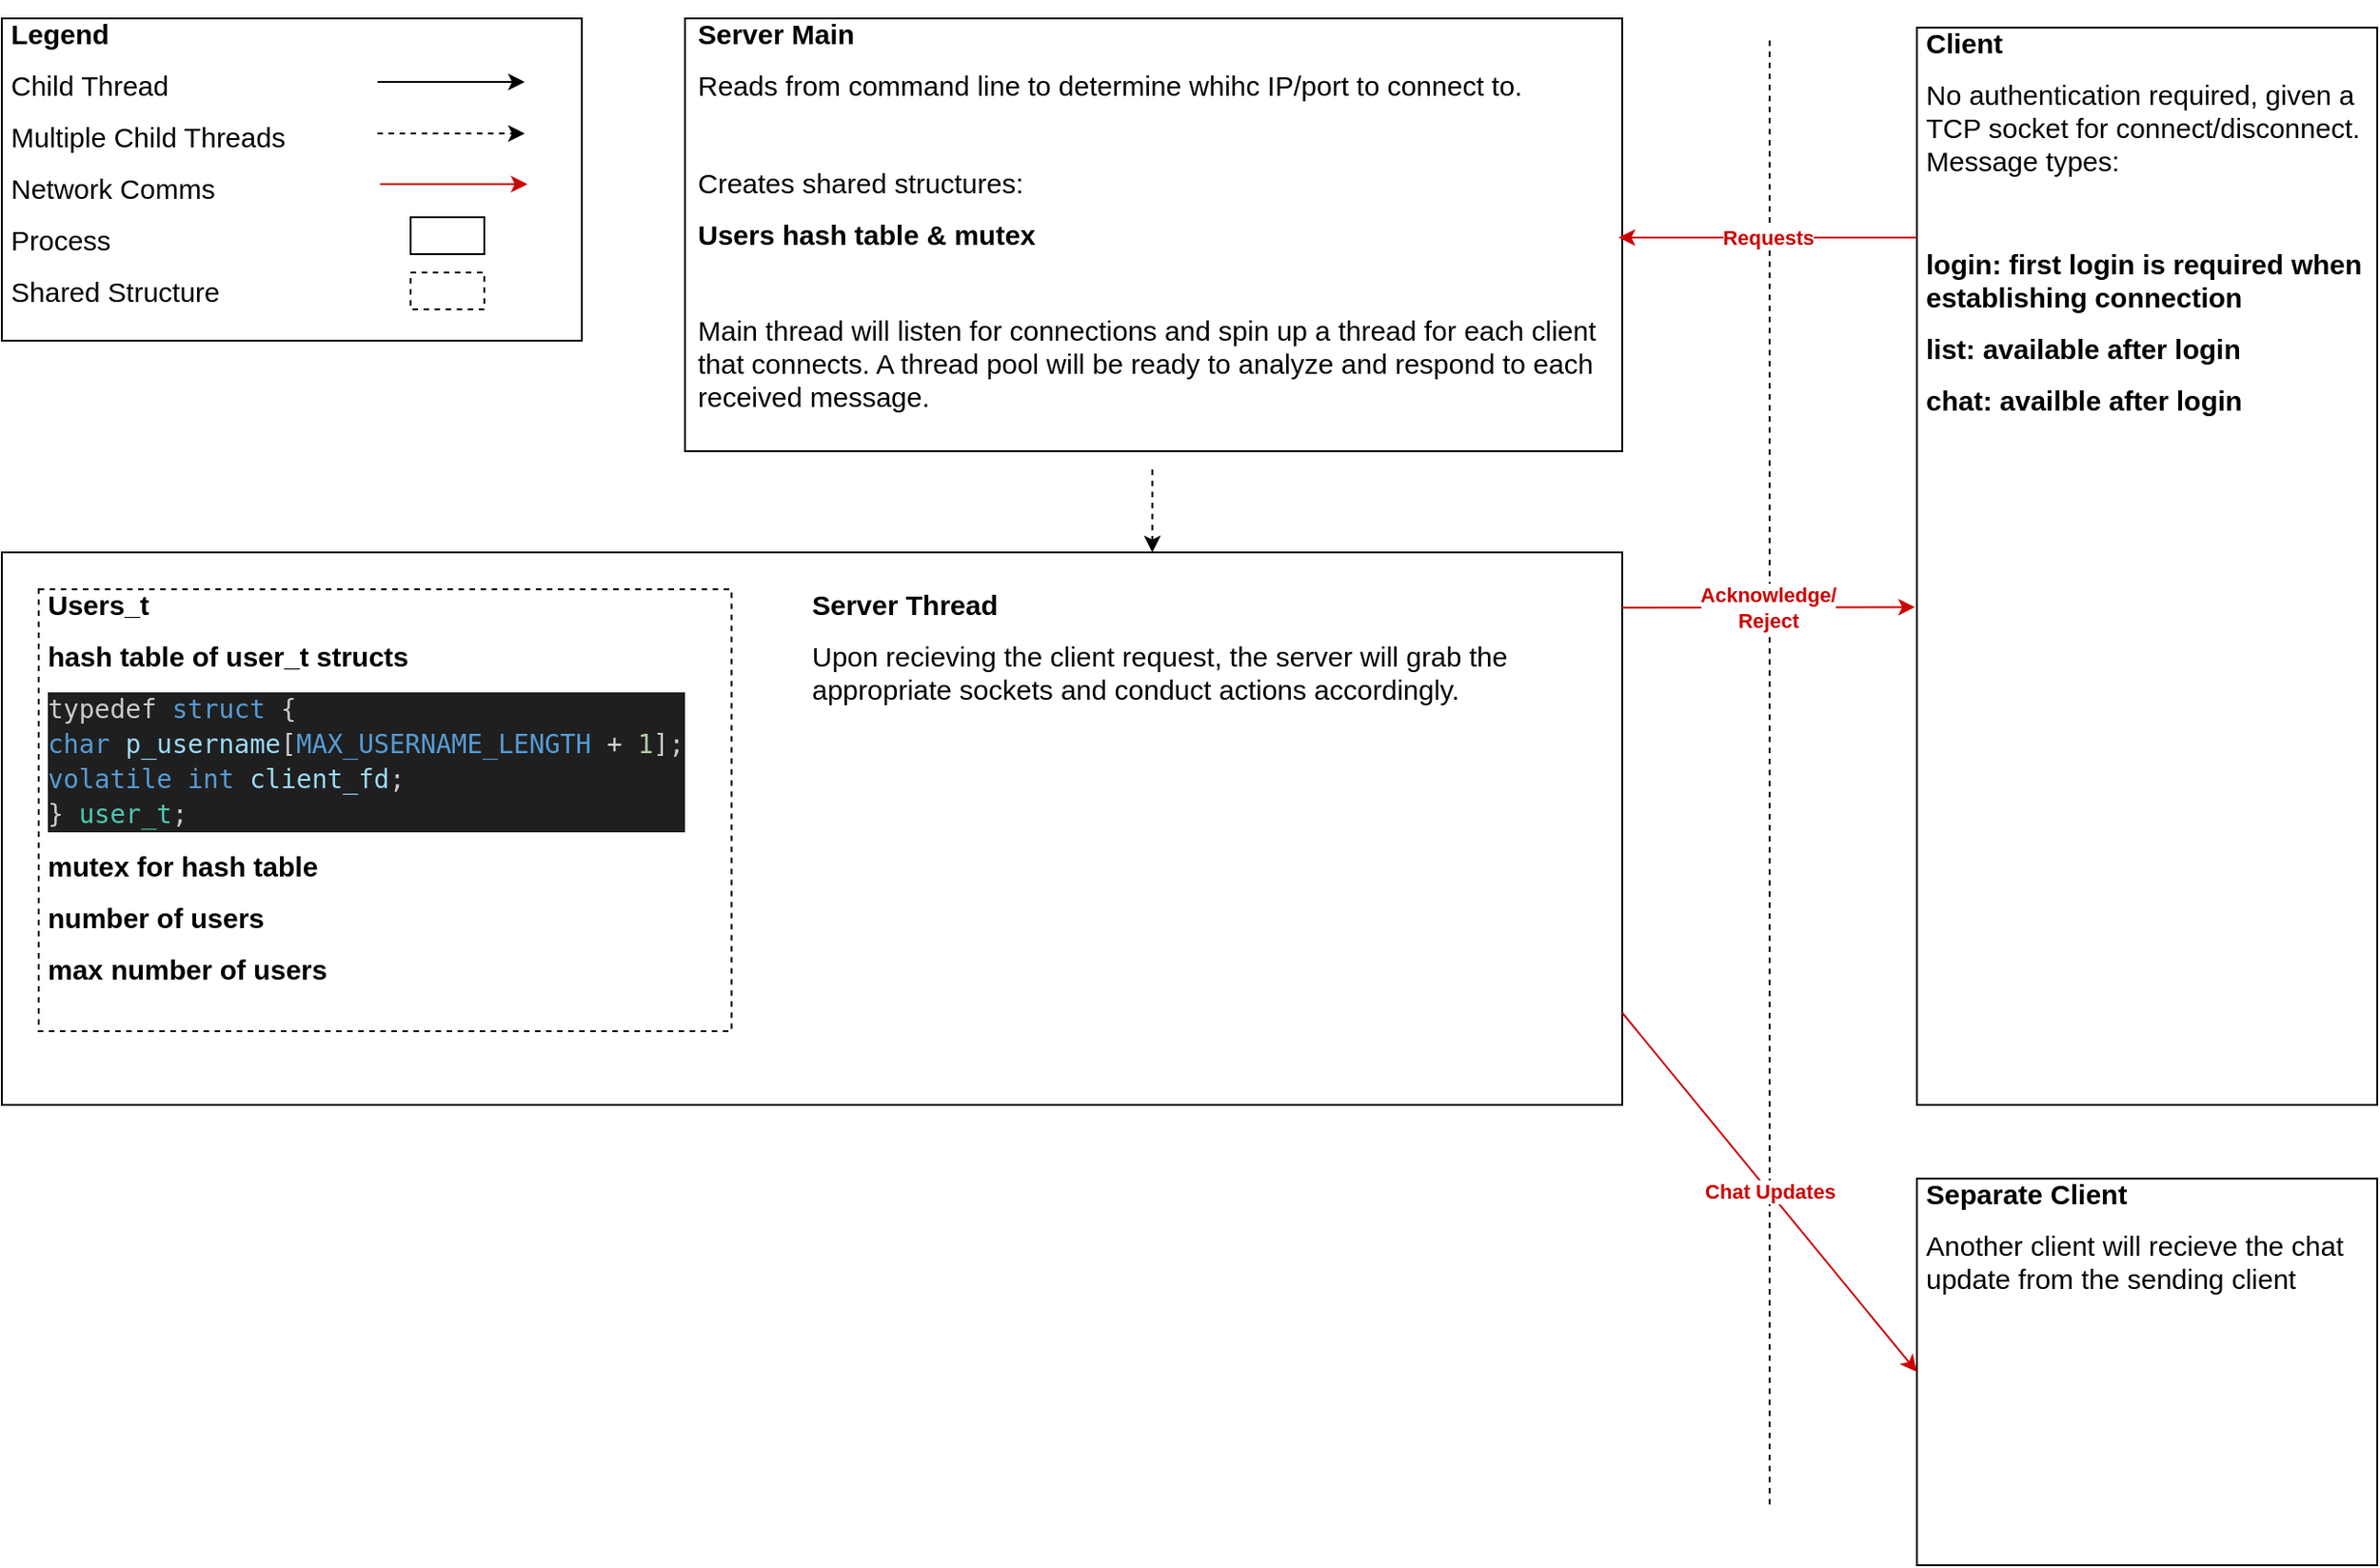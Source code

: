 <mxfile version="14.4.3" type="device"><diagram id="Ne9SOqmesAE6e70fsdCG" name="Page-1"><mxGraphModel dx="2751" dy="1540" grid="0" gridSize="10" guides="1" tooltips="1" connect="1" arrows="1" fold="1" page="0" pageScale="1" pageWidth="850" pageHeight="1100" math="0" shadow="0"><root><mxCell id="0"/><mxCell id="1" parent="0"/><mxCell id="9yf35VctJ28rQgTZBxFI-15" value="&lt;h1 style=&quot;font-size: 15px&quot;&gt;&lt;span&gt;Client&lt;/span&gt;&lt;/h1&gt;&lt;h1 style=&quot;font-size: 15px&quot;&gt;&lt;span style=&quot;font-weight: 400&quot;&gt;No authentication required, given a TCP socket for connect/disconnect. Message types:&lt;/span&gt;&lt;/h1&gt;&lt;h1 style=&quot;font-size: 15px&quot;&gt;&lt;span style=&quot;font-weight: 400&quot;&gt;&lt;br&gt;&lt;/span&gt;&lt;/h1&gt;&lt;h1 style=&quot;font-size: 15px&quot;&gt;login: first login is required when establishing connection&lt;/h1&gt;&lt;h1 style=&quot;font-size: 15px&quot;&gt;list: available after login&lt;/h1&gt;&lt;h1 style=&quot;font-size: 15px&quot;&gt;chat: availble after login&lt;/h1&gt;" style="text;html=1;spacing=5;spacingTop=-20;whiteSpace=wrap;overflow=hidden;rounded=0;fillColor=#ffffff;strokeColor=#000000;" vertex="1" parent="1"><mxGeometry y="-115" width="250" height="585" as="geometry"/></mxCell><mxCell id="9yf35VctJ28rQgTZBxFI-6" value="" style="endArrow=none;dashed=1;html=1;rounded=0;" edge="1" parent="1"><mxGeometry width="50" height="50" relative="1" as="geometry"><mxPoint x="-80" y="687" as="sourcePoint"/><mxPoint x="-80" y="-110" as="targetPoint"/></mxGeometry></mxCell><mxCell id="9yf35VctJ28rQgTZBxFI-12" value="" style="endArrow=classic;html=1;rounded=0;exitX=0.5;exitY=1;exitDx=0;exitDy=0;dashed=1;" edge="1" parent="1"><mxGeometry width="50" height="50" relative="1" as="geometry"><mxPoint x="-415.21" y="125" as="sourcePoint"/><mxPoint x="-415.21" y="170" as="targetPoint"/></mxGeometry></mxCell><mxCell id="9yf35VctJ28rQgTZBxFI-17" value="" style="group" vertex="1" connectable="0" parent="1"><mxGeometry x="-1040" y="170" width="880" height="300" as="geometry"/></mxCell><mxCell id="9yf35VctJ28rQgTZBxFI-13" value="" style="rounded=0;whiteSpace=wrap;html=1;" vertex="1" parent="9yf35VctJ28rQgTZBxFI-17"><mxGeometry width="880.0" height="300" as="geometry"/></mxCell><mxCell id="9yf35VctJ28rQgTZBxFI-14" value="&lt;h1 style=&quot;font-size: 15px&quot;&gt;&lt;span&gt;Server Thread&lt;/span&gt;&lt;br&gt;&lt;/h1&gt;&lt;div&gt;&lt;span style=&quot;font-size: 15px&quot;&gt;Upon recieving the client request, the server will grab the appropriate sockets and conduct actions accordingly.&lt;/span&gt;&lt;/div&gt;" style="text;html=1;strokeColor=none;fillColor=none;spacing=5;spacingTop=-20;whiteSpace=wrap;overflow=hidden;rounded=0;" vertex="1" parent="9yf35VctJ28rQgTZBxFI-17"><mxGeometry x="434.943" y="20" width="423.816" height="240" as="geometry"/></mxCell><mxCell id="9yf35VctJ28rQgTZBxFI-1" value="&lt;h1 style=&quot;font-size: 15px&quot;&gt;&lt;span&gt;Users_t&lt;/span&gt;&lt;/h1&gt;&lt;h1 style=&quot;font-size: 15px&quot;&gt;&lt;span&gt;hash table of user_t structs&lt;/span&gt;&lt;br&gt;&lt;/h1&gt;&lt;h1 style=&quot;font-size: 15px&quot;&gt;&lt;div style=&quot;color: rgb(204 , 204 , 204) ; background-color: rgb(31 , 31 , 31) ; font-family: &amp;#34;droid sans mono&amp;#34; , &amp;#34;monospace&amp;#34; , monospace ; font-weight: normal ; font-size: 14px ; line-height: 19px&quot;&gt;&lt;div style=&quot;line-height: 19px&quot;&gt;&lt;div style=&quot;line-height: 19px&quot;&gt;&lt;div&gt;typedef &lt;span style=&quot;color: #569cd6&quot;&gt;struct&lt;/span&gt; {&lt;/div&gt;&lt;div&gt;    &lt;span style=&quot;color: #569cd6&quot;&gt;char&lt;/span&gt;          &lt;span style=&quot;color: #9cdcfe&quot;&gt;p_username&lt;/span&gt;[&lt;span style=&quot;color: #569cd6&quot;&gt;MAX_USERNAME_LENGTH&lt;/span&gt; &lt;span style=&quot;color: #d4d4d4&quot;&gt;+&lt;/span&gt; &lt;span style=&quot;color: #b5cea8&quot;&gt;1&lt;/span&gt;];&lt;/div&gt;&lt;div&gt;    &lt;span style=&quot;color: #569cd6&quot;&gt;volatile&lt;/span&gt; &lt;span style=&quot;color: #569cd6&quot;&gt;int&lt;/span&gt;  &lt;span style=&quot;color: #9cdcfe&quot;&gt;client_fd&lt;/span&gt;;&lt;/div&gt;&lt;div&gt;} &lt;span style=&quot;color: #4ec9b0&quot;&gt;user_t&lt;/span&gt;;&lt;/div&gt;&lt;/div&gt;&lt;/div&gt;&lt;/div&gt;&lt;/h1&gt;&lt;h1 style=&quot;font-size: 15px&quot;&gt;&lt;span&gt;mutex for hash table&lt;/span&gt;&lt;br&gt;&lt;/h1&gt;&lt;h1 style=&quot;font-size: 15px&quot;&gt;&lt;span&gt;number of users&lt;/span&gt;&lt;/h1&gt;&lt;h1 style=&quot;font-size: 15px&quot;&gt;&lt;span&gt;max number of users&lt;/span&gt;&lt;br&gt;&lt;/h1&gt;" style="text;html=1;fillColor=none;spacing=5;spacingTop=-20;whiteSpace=wrap;overflow=hidden;rounded=0;strokeColor=#000000;dashed=1;" vertex="1" parent="9yf35VctJ28rQgTZBxFI-17"><mxGeometry x="20.005" y="20" width="376.276" height="240" as="geometry"/></mxCell><mxCell id="9yf35VctJ28rQgTZBxFI-18" value="" style="group" vertex="1" connectable="0" parent="1"><mxGeometry x="-669" y="-120" width="509" height="235" as="geometry"/></mxCell><mxCell id="9yf35VctJ28rQgTZBxFI-10" value="" style="rounded=0;whiteSpace=wrap;html=1;" vertex="1" parent="9yf35VctJ28rQgTZBxFI-18"><mxGeometry width="509" height="235" as="geometry"/></mxCell><mxCell id="9yf35VctJ28rQgTZBxFI-11" value="&lt;h1 style=&quot;font-size: 15px&quot;&gt;&lt;span&gt;Server Main&lt;/span&gt;&lt;/h1&gt;&lt;h1 style=&quot;font-size: 15px&quot;&gt;&lt;span style=&quot;font-weight: normal&quot;&gt;Reads from command line to determine whihc IP/port to connect to.&lt;/span&gt;&lt;/h1&gt;&lt;div&gt;&lt;span style=&quot;font-weight: normal&quot;&gt;&lt;br&gt;&lt;/span&gt;&lt;/div&gt;&lt;h1 style=&quot;font-size: 15px&quot;&gt;&lt;span style=&quot;font-weight: normal&quot;&gt;Creates shared structures:&lt;/span&gt;&lt;/h1&gt;&lt;h1 style=&quot;font-size: 15px&quot;&gt;Users hash table &amp;amp; mutex&lt;/h1&gt;&lt;div&gt;&lt;br&gt;&lt;/div&gt;&lt;h1 style=&quot;font-size: 15px&quot;&gt;&lt;span style=&quot;font-weight: 400&quot;&gt;Main thread will listen for connections and spin up a thread for each client that connects. A thread pool will be ready to analyze and respond to each received message.&lt;/span&gt;&lt;/h1&gt;" style="text;html=1;strokeColor=none;fillColor=none;spacing=5;spacingTop=-20;whiteSpace=wrap;overflow=hidden;rounded=0;" vertex="1" parent="9yf35VctJ28rQgTZBxFI-18"><mxGeometry x="2" width="505" height="225" as="geometry"/></mxCell><mxCell id="9yf35VctJ28rQgTZBxFI-19" value="" style="group" vertex="1" connectable="0" parent="1"><mxGeometry x="-1040" y="-120" width="315" height="176" as="geometry"/></mxCell><mxCell id="9yf35VctJ28rQgTZBxFI-2" value="" style="rounded=0;whiteSpace=wrap;html=1;" vertex="1" parent="9yf35VctJ28rQgTZBxFI-19"><mxGeometry width="315" height="175" as="geometry"/></mxCell><mxCell id="9yf35VctJ28rQgTZBxFI-3" value="&lt;h1 style=&quot;font-size: 15px;&quot;&gt;&lt;span style=&quot;background-color: initial;&quot;&gt;Legend&lt;/span&gt;&lt;/h1&gt;&lt;h1 style=&quot;font-size: 15px;&quot;&gt;&lt;span style=&quot;background-color: initial; font-weight: normal;&quot;&gt;Child Thread&lt;/span&gt;&lt;/h1&gt;&lt;h1 style=&quot;font-size: 15px;&quot;&gt;&lt;span style=&quot;background-color: initial; font-weight: normal;&quot;&gt;Multiple Child Threads&lt;/span&gt;&lt;/h1&gt;&lt;h1 style=&quot;font-size: 15px;&quot;&gt;&lt;span style=&quot;background-color: initial; font-weight: normal;&quot;&gt;Network Comms&lt;/span&gt;&lt;/h1&gt;&lt;h1 style=&quot;font-size: 15px;&quot;&gt;&lt;span style=&quot;background-color: initial; font-weight: normal;&quot;&gt;Process&lt;/span&gt;&lt;br&gt;&lt;/h1&gt;&lt;h1 style=&quot;font-size: 15px;&quot;&gt;&lt;span style=&quot;background-color: initial; font-weight: normal;&quot;&gt;Shared Structure&lt;/span&gt;&lt;/h1&gt;" style="text;html=1;strokeColor=none;fillColor=none;spacing=5;spacingTop=-20;whiteSpace=wrap;overflow=hidden;rounded=0;" vertex="1" parent="9yf35VctJ28rQgTZBxFI-19"><mxGeometry width="315" height="176" as="geometry"/></mxCell><mxCell id="9yf35VctJ28rQgTZBxFI-4" value="" style="rounded=0;whiteSpace=wrap;html=1;" vertex="1" parent="9yf35VctJ28rQgTZBxFI-19"><mxGeometry x="222" y="108" width="40" height="20" as="geometry"/></mxCell><mxCell id="9yf35VctJ28rQgTZBxFI-5" value="" style="endArrow=classic;html=1;rounded=0;dashed=1;" edge="1" parent="9yf35VctJ28rQgTZBxFI-19"><mxGeometry width="50" height="50" relative="1" as="geometry"><mxPoint x="204" y="62.5" as="sourcePoint"/><mxPoint x="284" y="62.5" as="targetPoint"/></mxGeometry></mxCell><mxCell id="9yf35VctJ28rQgTZBxFI-7" value="" style="endArrow=classic;html=1;rounded=0;strokeColor=#CC0000;" edge="1" parent="9yf35VctJ28rQgTZBxFI-19"><mxGeometry width="50" height="50" relative="1" as="geometry"><mxPoint x="205.5" y="90" as="sourcePoint"/><mxPoint x="285.5" y="90" as="targetPoint"/></mxGeometry></mxCell><mxCell id="9yf35VctJ28rQgTZBxFI-8" value="" style="rounded=0;whiteSpace=wrap;html=1;dashed=1;" vertex="1" parent="9yf35VctJ28rQgTZBxFI-19"><mxGeometry x="222" y="138" width="40" height="20" as="geometry"/></mxCell><mxCell id="9yf35VctJ28rQgTZBxFI-9" value="" style="endArrow=classic;html=1;rounded=0;" edge="1" parent="9yf35VctJ28rQgTZBxFI-19"><mxGeometry width="50" height="50" relative="1" as="geometry"><mxPoint x="204" y="34.5" as="sourcePoint"/><mxPoint x="284" y="34.5" as="targetPoint"/></mxGeometry></mxCell><mxCell id="9yf35VctJ28rQgTZBxFI-20" value="&lt;font color=&quot;#cc0000&quot;&gt;&lt;b&gt;Requests&lt;/b&gt;&lt;/font&gt;" style="endArrow=classic;html=1;rounded=0;strokeColor=#CC0000;exitX=0;exitY=0.25;exitDx=0;exitDy=0;" edge="1" parent="1"><mxGeometry width="50" height="50" relative="1" as="geometry"><mxPoint y="-1" as="sourcePoint"/><mxPoint x="-162" y="-1" as="targetPoint"/></mxGeometry></mxCell><mxCell id="9yf35VctJ28rQgTZBxFI-21" value="&lt;font color=&quot;#cc0000&quot;&gt;&lt;b&gt;Acknowledge/&lt;br&gt;Reject&lt;br&gt;&lt;/b&gt;&lt;/font&gt;" style="endArrow=classic;html=1;rounded=0;strokeColor=#CC0000;entryX=-0.004;entryY=0.538;entryDx=0;entryDy=0;exitX=1;exitY=0.75;exitDx=0;exitDy=0;entryPerimeter=0;" edge="1" parent="1" target="9yf35VctJ28rQgTZBxFI-15"><mxGeometry width="50" height="50" relative="1" as="geometry"><mxPoint x="-160" y="200" as="sourcePoint"/><mxPoint x="118" y="270" as="targetPoint"/></mxGeometry></mxCell><mxCell id="9yf35VctJ28rQgTZBxFI-23" value="&lt;h1 style=&quot;font-size: 15px&quot;&gt;&lt;span&gt;Separate Client&lt;/span&gt;&lt;/h1&gt;&lt;h1 style=&quot;font-size: 15px&quot;&gt;&lt;span style=&quot;font-weight: 400&quot;&gt;Another client will recieve the chat update from the sending client&lt;br&gt;&lt;/span&gt;&lt;/h1&gt;" style="text;html=1;spacing=5;spacingTop=-20;whiteSpace=wrap;overflow=hidden;rounded=0;fillColor=#ffffff;strokeColor=#000000;" vertex="1" parent="1"><mxGeometry y="510" width="250" height="210" as="geometry"/></mxCell><mxCell id="9yf35VctJ28rQgTZBxFI-24" value="&lt;font color=&quot;#cc0000&quot;&gt;&lt;b&gt;Chat Updates&lt;/b&gt;&lt;/font&gt;" style="endArrow=classic;html=1;rounded=0;strokeColor=#CC0000;entryX=0;entryY=0.5;entryDx=0;entryDy=0;" edge="1" parent="1" target="9yf35VctJ28rQgTZBxFI-23"><mxGeometry x="-0.002" width="50" height="50" relative="1" as="geometry"><mxPoint x="-160" y="420" as="sourcePoint"/><mxPoint x="6.25" y="432.615" as="targetPoint"/><mxPoint as="offset"/></mxGeometry></mxCell></root></mxGraphModel></diagram></mxfile>